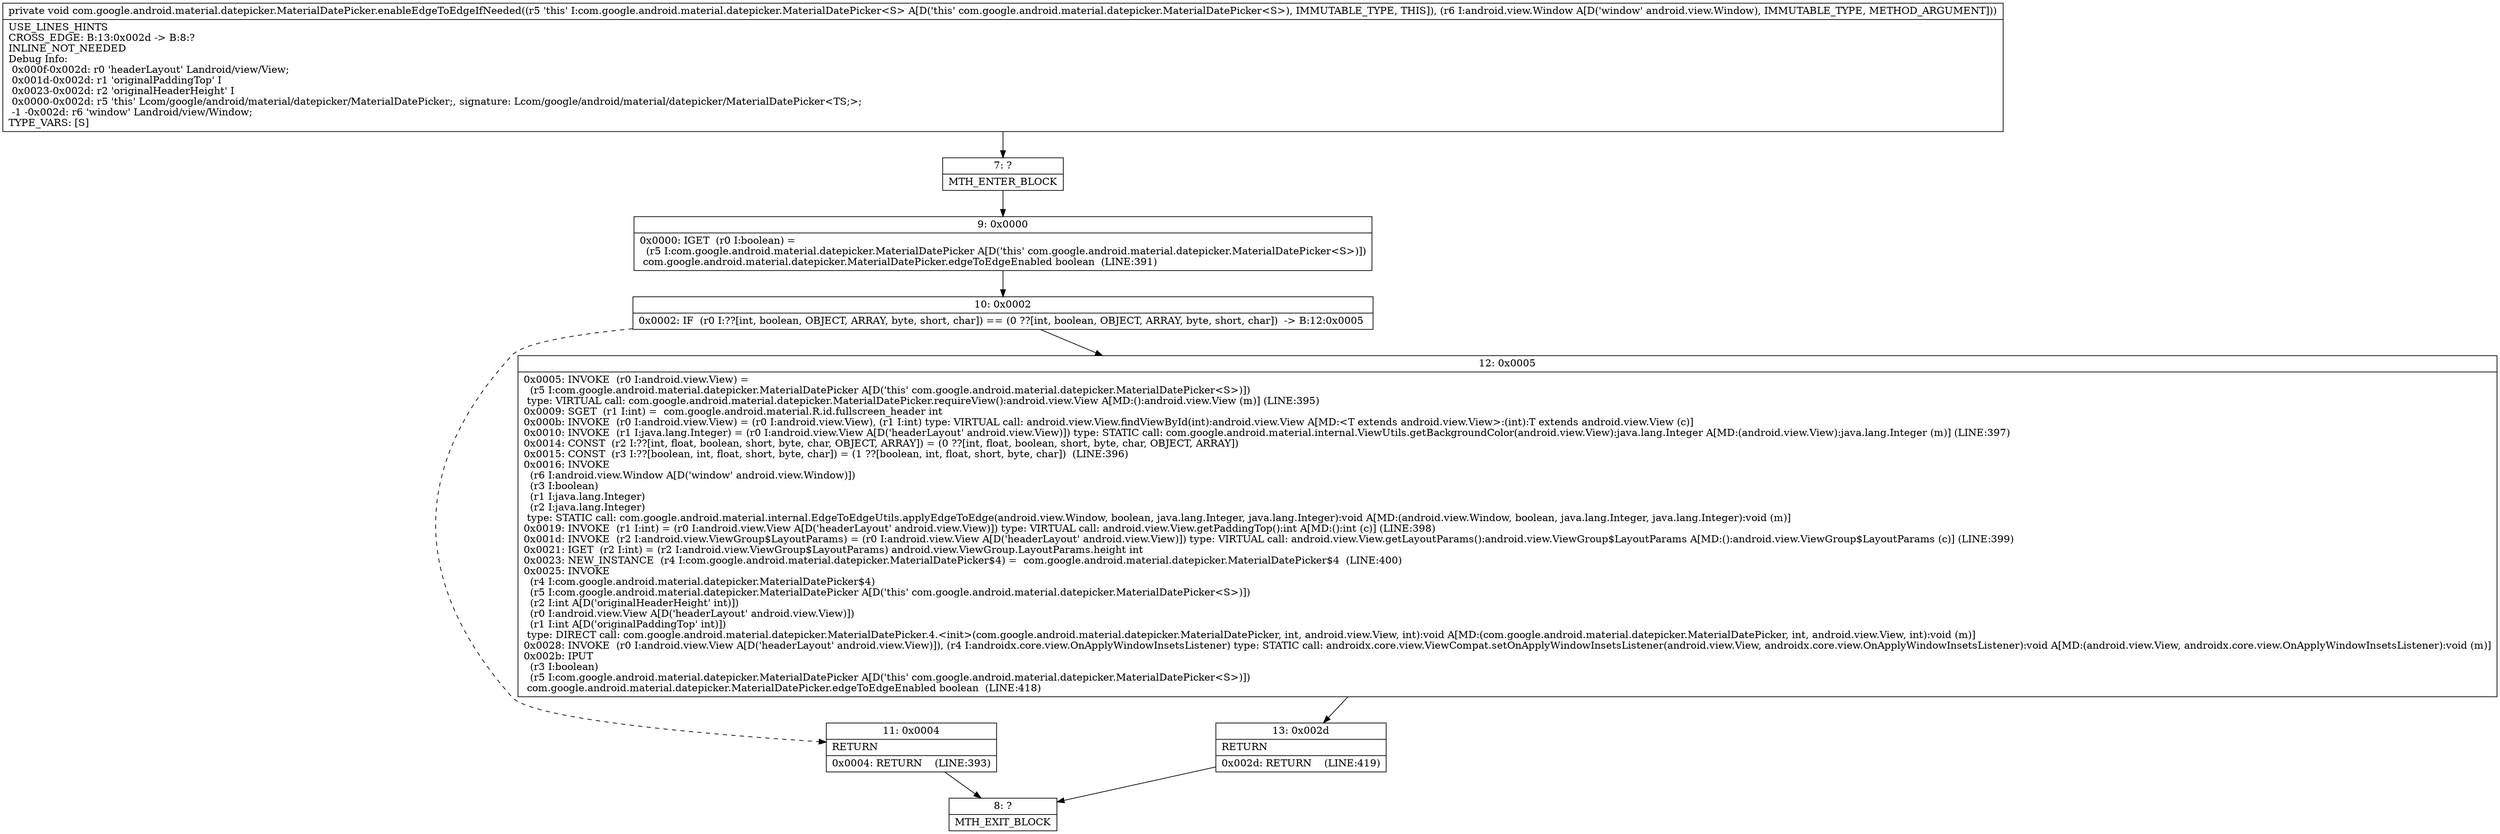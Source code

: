 digraph "CFG forcom.google.android.material.datepicker.MaterialDatePicker.enableEdgeToEdgeIfNeeded(Landroid\/view\/Window;)V" {
Node_7 [shape=record,label="{7\:\ ?|MTH_ENTER_BLOCK\l}"];
Node_9 [shape=record,label="{9\:\ 0x0000|0x0000: IGET  (r0 I:boolean) = \l  (r5 I:com.google.android.material.datepicker.MaterialDatePicker A[D('this' com.google.android.material.datepicker.MaterialDatePicker\<S\>)])\l com.google.android.material.datepicker.MaterialDatePicker.edgeToEdgeEnabled boolean  (LINE:391)\l}"];
Node_10 [shape=record,label="{10\:\ 0x0002|0x0002: IF  (r0 I:??[int, boolean, OBJECT, ARRAY, byte, short, char]) == (0 ??[int, boolean, OBJECT, ARRAY, byte, short, char])  \-\> B:12:0x0005 \l}"];
Node_11 [shape=record,label="{11\:\ 0x0004|RETURN\l|0x0004: RETURN    (LINE:393)\l}"];
Node_8 [shape=record,label="{8\:\ ?|MTH_EXIT_BLOCK\l}"];
Node_12 [shape=record,label="{12\:\ 0x0005|0x0005: INVOKE  (r0 I:android.view.View) = \l  (r5 I:com.google.android.material.datepicker.MaterialDatePicker A[D('this' com.google.android.material.datepicker.MaterialDatePicker\<S\>)])\l type: VIRTUAL call: com.google.android.material.datepicker.MaterialDatePicker.requireView():android.view.View A[MD:():android.view.View (m)] (LINE:395)\l0x0009: SGET  (r1 I:int) =  com.google.android.material.R.id.fullscreen_header int \l0x000b: INVOKE  (r0 I:android.view.View) = (r0 I:android.view.View), (r1 I:int) type: VIRTUAL call: android.view.View.findViewById(int):android.view.View A[MD:\<T extends android.view.View\>:(int):T extends android.view.View (c)]\l0x0010: INVOKE  (r1 I:java.lang.Integer) = (r0 I:android.view.View A[D('headerLayout' android.view.View)]) type: STATIC call: com.google.android.material.internal.ViewUtils.getBackgroundColor(android.view.View):java.lang.Integer A[MD:(android.view.View):java.lang.Integer (m)] (LINE:397)\l0x0014: CONST  (r2 I:??[int, float, boolean, short, byte, char, OBJECT, ARRAY]) = (0 ??[int, float, boolean, short, byte, char, OBJECT, ARRAY]) \l0x0015: CONST  (r3 I:??[boolean, int, float, short, byte, char]) = (1 ??[boolean, int, float, short, byte, char])  (LINE:396)\l0x0016: INVOKE  \l  (r6 I:android.view.Window A[D('window' android.view.Window)])\l  (r3 I:boolean)\l  (r1 I:java.lang.Integer)\l  (r2 I:java.lang.Integer)\l type: STATIC call: com.google.android.material.internal.EdgeToEdgeUtils.applyEdgeToEdge(android.view.Window, boolean, java.lang.Integer, java.lang.Integer):void A[MD:(android.view.Window, boolean, java.lang.Integer, java.lang.Integer):void (m)]\l0x0019: INVOKE  (r1 I:int) = (r0 I:android.view.View A[D('headerLayout' android.view.View)]) type: VIRTUAL call: android.view.View.getPaddingTop():int A[MD:():int (c)] (LINE:398)\l0x001d: INVOKE  (r2 I:android.view.ViewGroup$LayoutParams) = (r0 I:android.view.View A[D('headerLayout' android.view.View)]) type: VIRTUAL call: android.view.View.getLayoutParams():android.view.ViewGroup$LayoutParams A[MD:():android.view.ViewGroup$LayoutParams (c)] (LINE:399)\l0x0021: IGET  (r2 I:int) = (r2 I:android.view.ViewGroup$LayoutParams) android.view.ViewGroup.LayoutParams.height int \l0x0023: NEW_INSTANCE  (r4 I:com.google.android.material.datepicker.MaterialDatePicker$4) =  com.google.android.material.datepicker.MaterialDatePicker$4  (LINE:400)\l0x0025: INVOKE  \l  (r4 I:com.google.android.material.datepicker.MaterialDatePicker$4)\l  (r5 I:com.google.android.material.datepicker.MaterialDatePicker A[D('this' com.google.android.material.datepicker.MaterialDatePicker\<S\>)])\l  (r2 I:int A[D('originalHeaderHeight' int)])\l  (r0 I:android.view.View A[D('headerLayout' android.view.View)])\l  (r1 I:int A[D('originalPaddingTop' int)])\l type: DIRECT call: com.google.android.material.datepicker.MaterialDatePicker.4.\<init\>(com.google.android.material.datepicker.MaterialDatePicker, int, android.view.View, int):void A[MD:(com.google.android.material.datepicker.MaterialDatePicker, int, android.view.View, int):void (m)]\l0x0028: INVOKE  (r0 I:android.view.View A[D('headerLayout' android.view.View)]), (r4 I:androidx.core.view.OnApplyWindowInsetsListener) type: STATIC call: androidx.core.view.ViewCompat.setOnApplyWindowInsetsListener(android.view.View, androidx.core.view.OnApplyWindowInsetsListener):void A[MD:(android.view.View, androidx.core.view.OnApplyWindowInsetsListener):void (m)]\l0x002b: IPUT  \l  (r3 I:boolean)\l  (r5 I:com.google.android.material.datepicker.MaterialDatePicker A[D('this' com.google.android.material.datepicker.MaterialDatePicker\<S\>)])\l com.google.android.material.datepicker.MaterialDatePicker.edgeToEdgeEnabled boolean  (LINE:418)\l}"];
Node_13 [shape=record,label="{13\:\ 0x002d|RETURN\l|0x002d: RETURN    (LINE:419)\l}"];
MethodNode[shape=record,label="{private void com.google.android.material.datepicker.MaterialDatePicker.enableEdgeToEdgeIfNeeded((r5 'this' I:com.google.android.material.datepicker.MaterialDatePicker\<S\> A[D('this' com.google.android.material.datepicker.MaterialDatePicker\<S\>), IMMUTABLE_TYPE, THIS]), (r6 I:android.view.Window A[D('window' android.view.Window), IMMUTABLE_TYPE, METHOD_ARGUMENT]))  | USE_LINES_HINTS\lCROSS_EDGE: B:13:0x002d \-\> B:8:?\lINLINE_NOT_NEEDED\lDebug Info:\l  0x000f\-0x002d: r0 'headerLayout' Landroid\/view\/View;\l  0x001d\-0x002d: r1 'originalPaddingTop' I\l  0x0023\-0x002d: r2 'originalHeaderHeight' I\l  0x0000\-0x002d: r5 'this' Lcom\/google\/android\/material\/datepicker\/MaterialDatePicker;, signature: Lcom\/google\/android\/material\/datepicker\/MaterialDatePicker\<TS;\>;\l  \-1 \-0x002d: r6 'window' Landroid\/view\/Window;\lTYPE_VARS: [S]\l}"];
MethodNode -> Node_7;Node_7 -> Node_9;
Node_9 -> Node_10;
Node_10 -> Node_11[style=dashed];
Node_10 -> Node_12;
Node_11 -> Node_8;
Node_12 -> Node_13;
Node_13 -> Node_8;
}

